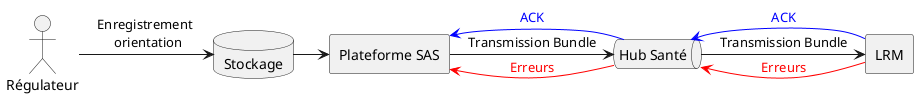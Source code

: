 @startuml


actor "Régulateur" as R
database "Stockage" as db
rectangle "Plateforme SAS" as PTF
queue "Hub Santé" as Hub
rectangle LRM

R -> db :"Enregistrement \n orientation"
db -> PTF
PTF -> Hub :"Transmission Bundle"
Hub -> LRM :"Transmission Bundle"
LRM -[#blue]> Hub :<color:blue>ACK</color>
LRM -[#red]> Hub :<color:red>Erreurs</color>
Hub -[#blue]> PTF :<color:blue>ACK</color>
Hub -[#red]> PTF :<color:red>Erreurs</color>
@enduml